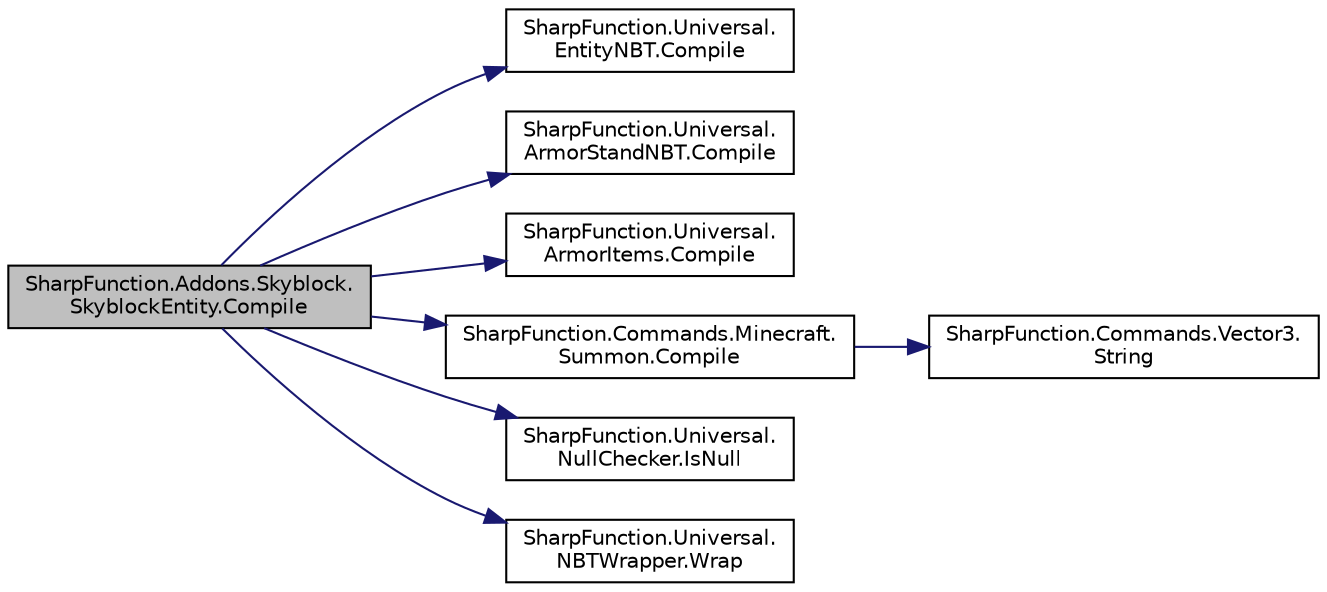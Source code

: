 digraph "SharpFunction.Addons.Skyblock.SkyblockEntity.Compile"
{
 // LATEX_PDF_SIZE
  edge [fontname="Helvetica",fontsize="10",labelfontname="Helvetica",labelfontsize="10"];
  node [fontname="Helvetica",fontsize="10",shape=record];
  rankdir="LR";
  Node1 [label="SharpFunction.Addons.Skyblock.\lSkyblockEntity.Compile",height=0.2,width=0.4,color="black", fillcolor="grey75", style="filled", fontcolor="black",tooltip="Compiles data to Command, which can then be invoked."];
  Node1 -> Node2 [color="midnightblue",fontsize="10",style="solid",fontname="Helvetica"];
  Node2 [label="SharpFunction.Universal.\lEntityNBT.Compile",height=0.2,width=0.4,color="black", fillcolor="white", style="filled",URL="$class_sharp_function_1_1_universal_1_1_entity_n_b_t.html#a9b964df33a973a5058fb77fe58a134f7",tooltip="Compiles tags to non jsonified NBT data"];
  Node1 -> Node3 [color="midnightblue",fontsize="10",style="solid",fontname="Helvetica"];
  Node3 [label="SharpFunction.Universal.\lArmorStandNBT.Compile",height=0.2,width=0.4,color="black", fillcolor="white", style="filled",URL="$class_sharp_function_1_1_universal_1_1_armor_stand_n_b_t.html#afb331212ca9b2584cb8e7a49177690c2",tooltip="Compiles the nbt tag of armor stand"];
  Node1 -> Node4 [color="midnightblue",fontsize="10",style="solid",fontname="Helvetica"];
  Node4 [label="SharpFunction.Universal.\lArmorItems.Compile",height=0.2,width=0.4,color="black", fillcolor="white", style="filled",URL="$class_sharp_function_1_1_universal_1_1_armor_items.html#a97463e6ccc08f2c23bf5101951048488",tooltip="Compiles the string to nbt data"];
  Node1 -> Node5 [color="midnightblue",fontsize="10",style="solid",fontname="Helvetica"];
  Node5 [label="SharpFunction.Commands.Minecraft.\lSummon.Compile",height=0.2,width=0.4,color="black", fillcolor="white", style="filled",URL="$class_sharp_function_1_1_commands_1_1_minecraft_1_1_summon.html#a60dd215fd803ba585fc43f1c3156c214",tooltip="Compiles the /summon command"];
  Node5 -> Node6 [color="midnightblue",fontsize="10",style="solid",fontname="Helvetica"];
  Node6 [label="SharpFunction.Commands.Vector3.\lString",height=0.2,width=0.4,color="black", fillcolor="white", style="filled",URL="$struct_sharp_function_1_1_commands_1_1_vector3.html#ac43e3997e7018e3961b6ae11e66c2816",tooltip="Coverts Position to game coordinates"];
  Node1 -> Node7 [color="midnightblue",fontsize="10",style="solid",fontname="Helvetica"];
  Node7 [label="SharpFunction.Universal.\lNullChecker.IsNull",height=0.2,width=0.4,color="black", fillcolor="white", style="filled",URL="$class_sharp_function_1_1_universal_1_1_null_checker.html#a232bedea6113ec57a4a53dac2e26a3b0",tooltip=" "];
  Node1 -> Node8 [color="midnightblue",fontsize="10",style="solid",fontname="Helvetica"];
  Node8 [label="SharpFunction.Universal.\lNBTWrapper.Wrap",height=0.2,width=0.4,color="black", fillcolor="white", style="filled",URL="$class_sharp_function_1_1_universal_1_1_n_b_t_wrapper.html#acbd1fd9bd09742b71e4842db8cd4f9f4",tooltip="Wraps the nbt data into a single json string"];
}
